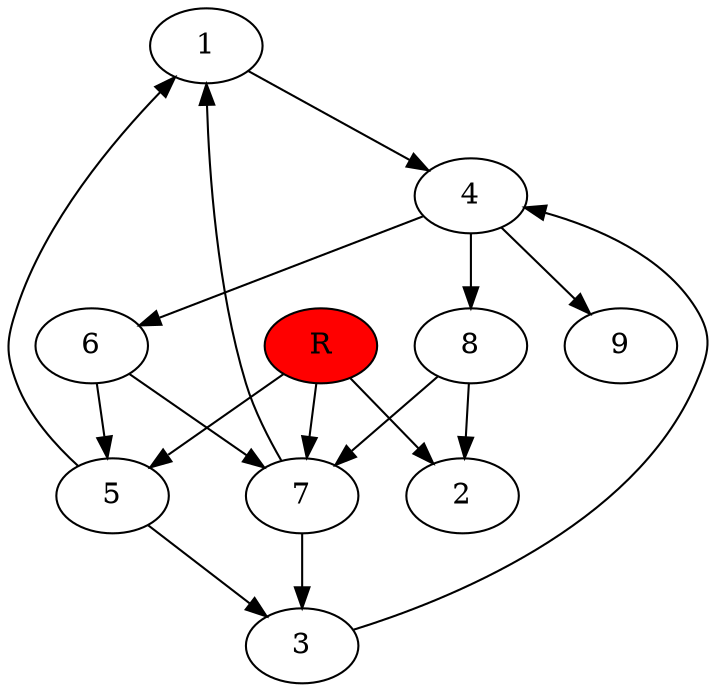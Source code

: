 digraph prb34017 {
	1
	2
	3
	4
	5
	6
	7
	8
	R [fillcolor="#ff0000" style=filled]
	1 -> 4
	3 -> 4
	4 -> 6
	4 -> 8
	4 -> 9
	5 -> 1
	5 -> 3
	6 -> 5
	6 -> 7
	7 -> 1
	7 -> 3
	8 -> 2
	8 -> 7
	R -> 2
	R -> 5
	R -> 7
}

